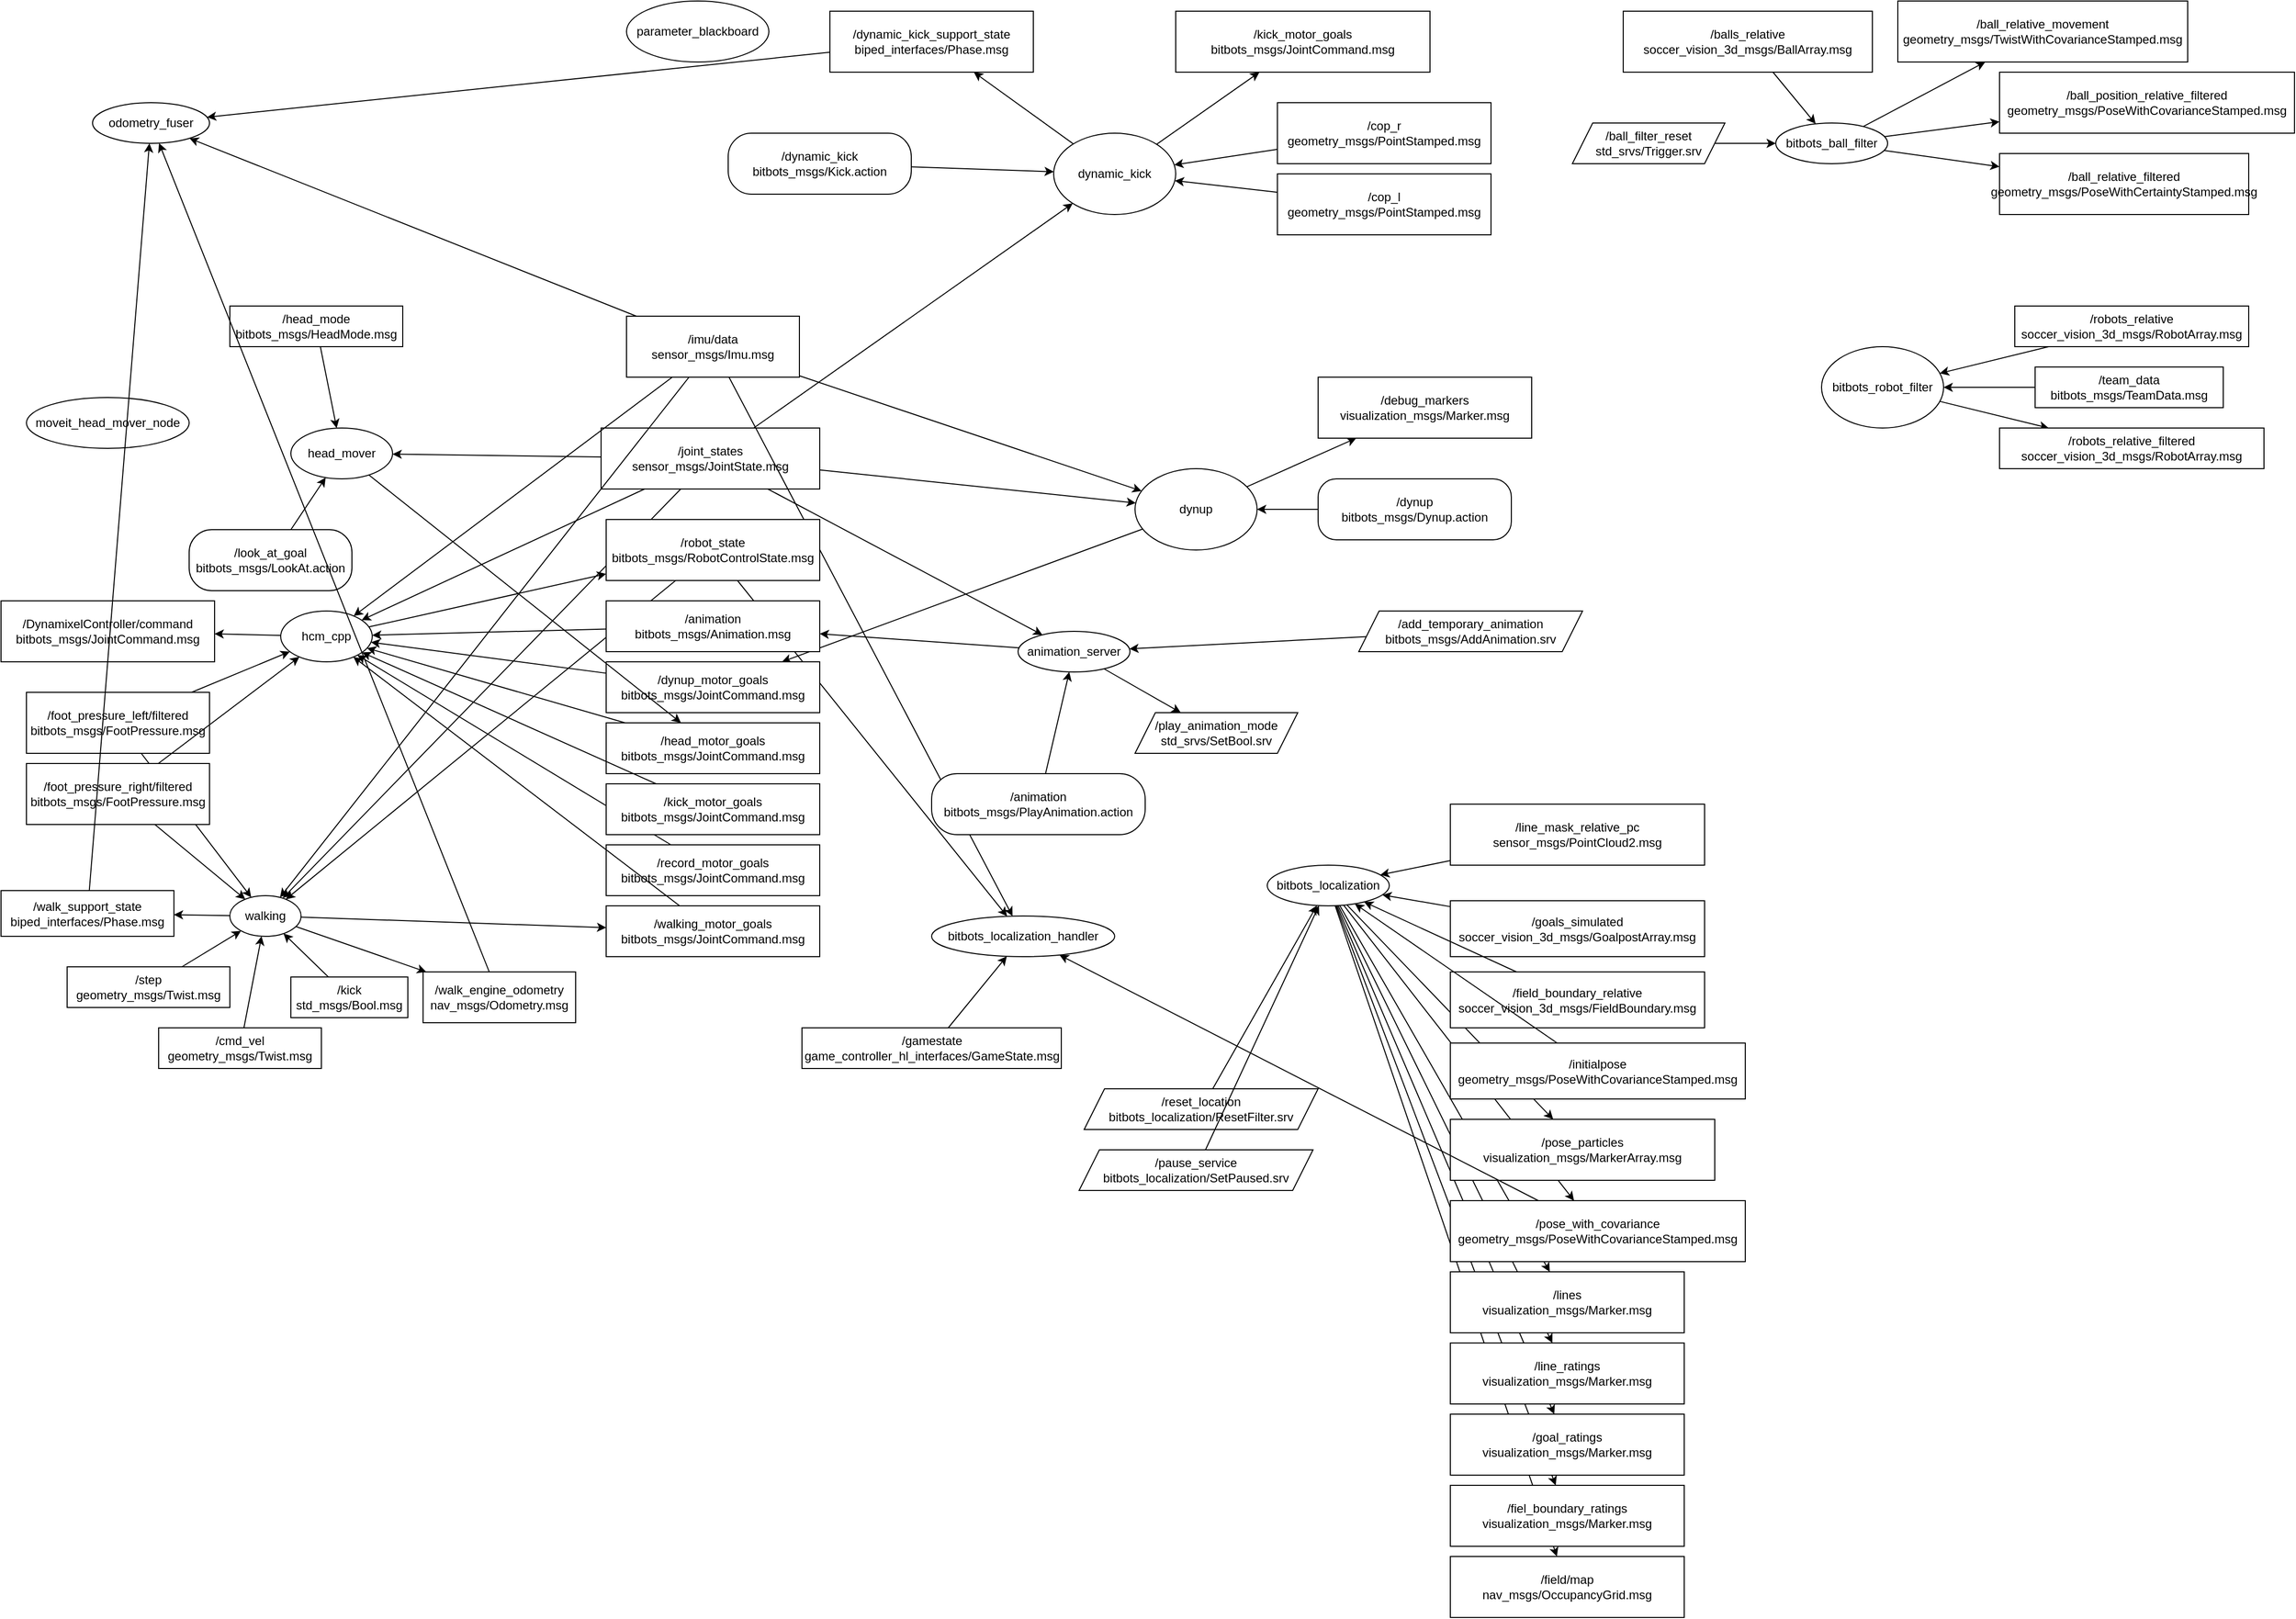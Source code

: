 <mxfile version="23.1.2" type="device">
  <diagram name="Page-1" id="sIIO31eCORJTnp77wzJZ">
    <mxGraphModel dx="2924" dy="1123" grid="1" gridSize="10" guides="1" tooltips="1" connect="1" arrows="1" fold="1" page="1" pageScale="1" pageWidth="850" pageHeight="1100" math="0" shadow="0">
      <root>
        <mxCell id="0" />
        <mxCell id="1" parent="0" />
        <mxCell id="JhC2SQrKufpiLV-4lxgd-1" value="parameter_blackboard" style="ellipse;whiteSpace=wrap;html=1;" vertex="1" parent="1">
          <mxGeometry x="40" y="20" width="140" height="60" as="geometry" />
        </mxCell>
        <mxCell id="JhC2SQrKufpiLV-4lxgd-5" style="rounded=0;orthogonalLoop=1;jettySize=auto;html=1;" edge="1" parent="1" source="JhC2SQrKufpiLV-4lxgd-3" target="JhC2SQrKufpiLV-4lxgd-4">
          <mxGeometry relative="1" as="geometry" />
        </mxCell>
        <mxCell id="JhC2SQrKufpiLV-4lxgd-10" style="edgeStyle=none;rounded=0;orthogonalLoop=1;jettySize=auto;html=1;" edge="1" parent="1" source="JhC2SQrKufpiLV-4lxgd-3" target="JhC2SQrKufpiLV-4lxgd-6">
          <mxGeometry relative="1" as="geometry" />
        </mxCell>
        <mxCell id="JhC2SQrKufpiLV-4lxgd-3" value="dynamic_kick" style="ellipse;whiteSpace=wrap;html=1;" vertex="1" parent="1">
          <mxGeometry x="460" y="150" width="120" height="80" as="geometry" />
        </mxCell>
        <mxCell id="JhC2SQrKufpiLV-4lxgd-4" value="/kick_motor_goals&lt;br&gt;bitbots_msgs/JointCommand.msg" style="rounded=0;whiteSpace=wrap;html=1;" vertex="1" parent="1">
          <mxGeometry x="580" y="30" width="250" height="60" as="geometry" />
        </mxCell>
        <mxCell id="JhC2SQrKufpiLV-4lxgd-150" style="edgeStyle=none;rounded=0;orthogonalLoop=1;jettySize=auto;html=1;" edge="1" parent="1" source="JhC2SQrKufpiLV-4lxgd-6" target="JhC2SQrKufpiLV-4lxgd-149">
          <mxGeometry relative="1" as="geometry" />
        </mxCell>
        <mxCell id="JhC2SQrKufpiLV-4lxgd-6" value="/dynamic_kick_support_state&lt;br&gt;biped_interfaces/Phase.msg" style="rounded=0;whiteSpace=wrap;html=1;" vertex="1" parent="1">
          <mxGeometry x="240" y="30" width="200" height="60" as="geometry" />
        </mxCell>
        <mxCell id="JhC2SQrKufpiLV-4lxgd-12" style="edgeStyle=none;rounded=0;orthogonalLoop=1;jettySize=auto;html=1;" edge="1" parent="1" source="JhC2SQrKufpiLV-4lxgd-11" target="JhC2SQrKufpiLV-4lxgd-3">
          <mxGeometry relative="1" as="geometry" />
        </mxCell>
        <mxCell id="JhC2SQrKufpiLV-4lxgd-11" value="/cop_l&lt;br&gt;geometry_msgs/PointStamped.msg" style="rounded=0;whiteSpace=wrap;html=1;" vertex="1" parent="1">
          <mxGeometry x="680" y="190" width="210" height="60" as="geometry" />
        </mxCell>
        <mxCell id="JhC2SQrKufpiLV-4lxgd-14" style="edgeStyle=none;rounded=0;orthogonalLoop=1;jettySize=auto;html=1;" edge="1" parent="1" source="JhC2SQrKufpiLV-4lxgd-13" target="JhC2SQrKufpiLV-4lxgd-3">
          <mxGeometry relative="1" as="geometry" />
        </mxCell>
        <mxCell id="JhC2SQrKufpiLV-4lxgd-13" value="/cop_r&lt;br&gt;geometry_msgs/PointStamped.msg" style="rounded=0;whiteSpace=wrap;html=1;" vertex="1" parent="1">
          <mxGeometry x="680" y="120" width="210" height="60" as="geometry" />
        </mxCell>
        <mxCell id="JhC2SQrKufpiLV-4lxgd-16" style="edgeStyle=none;rounded=0;orthogonalLoop=1;jettySize=auto;html=1;" edge="1" parent="1" source="JhC2SQrKufpiLV-4lxgd-15" target="JhC2SQrKufpiLV-4lxgd-3">
          <mxGeometry relative="1" as="geometry" />
        </mxCell>
        <mxCell id="JhC2SQrKufpiLV-4lxgd-29" style="edgeStyle=none;rounded=0;orthogonalLoop=1;jettySize=auto;html=1;" edge="1" parent="1" source="JhC2SQrKufpiLV-4lxgd-15" target="JhC2SQrKufpiLV-4lxgd-21">
          <mxGeometry relative="1" as="geometry" />
        </mxCell>
        <mxCell id="JhC2SQrKufpiLV-4lxgd-50" style="edgeStyle=none;rounded=0;orthogonalLoop=1;jettySize=auto;html=1;" edge="1" parent="1" source="JhC2SQrKufpiLV-4lxgd-15" target="JhC2SQrKufpiLV-4lxgd-33">
          <mxGeometry relative="1" as="geometry" />
        </mxCell>
        <mxCell id="JhC2SQrKufpiLV-4lxgd-60" style="edgeStyle=none;rounded=0;orthogonalLoop=1;jettySize=auto;html=1;" edge="1" parent="1" source="JhC2SQrKufpiLV-4lxgd-15" target="JhC2SQrKufpiLV-4lxgd-56">
          <mxGeometry relative="1" as="geometry" />
        </mxCell>
        <mxCell id="JhC2SQrKufpiLV-4lxgd-78" style="edgeStyle=none;rounded=0;orthogonalLoop=1;jettySize=auto;html=1;" edge="1" parent="1" source="JhC2SQrKufpiLV-4lxgd-15" target="JhC2SQrKufpiLV-4lxgd-64">
          <mxGeometry relative="1" as="geometry" />
        </mxCell>
        <mxCell id="JhC2SQrKufpiLV-4lxgd-85" style="edgeStyle=none;rounded=0;orthogonalLoop=1;jettySize=auto;html=1;" edge="1" parent="1" source="JhC2SQrKufpiLV-4lxgd-15" target="JhC2SQrKufpiLV-4lxgd-84">
          <mxGeometry relative="1" as="geometry" />
        </mxCell>
        <mxCell id="JhC2SQrKufpiLV-4lxgd-15" value="/joint_states&lt;br&gt;sensor_msgs/JointState.msg" style="rounded=0;whiteSpace=wrap;html=1;" vertex="1" parent="1">
          <mxGeometry x="15" y="440" width="215" height="60" as="geometry" />
        </mxCell>
        <mxCell id="JhC2SQrKufpiLV-4lxgd-20" style="edgeStyle=none;rounded=0;orthogonalLoop=1;jettySize=auto;html=1;" edge="1" parent="1" source="JhC2SQrKufpiLV-4lxgd-18" target="JhC2SQrKufpiLV-4lxgd-3">
          <mxGeometry relative="1" as="geometry" />
        </mxCell>
        <mxCell id="JhC2SQrKufpiLV-4lxgd-18" value="/dynamic_kick&lt;br&gt;bitbots_msgs/Kick.action" style="rounded=1;whiteSpace=wrap;html=1;arcSize=38;" vertex="1" parent="1">
          <mxGeometry x="140" y="150" width="180" height="60" as="geometry" />
        </mxCell>
        <mxCell id="JhC2SQrKufpiLV-4lxgd-23" style="edgeStyle=none;rounded=0;orthogonalLoop=1;jettySize=auto;html=1;" edge="1" parent="1" source="JhC2SQrKufpiLV-4lxgd-21" target="JhC2SQrKufpiLV-4lxgd-39">
          <mxGeometry relative="1" as="geometry">
            <mxPoint x="280" y="553.214" as="targetPoint" />
          </mxGeometry>
        </mxCell>
        <mxCell id="JhC2SQrKufpiLV-4lxgd-25" style="edgeStyle=none;rounded=0;orthogonalLoop=1;jettySize=auto;html=1;" edge="1" parent="1" source="JhC2SQrKufpiLV-4lxgd-21" target="JhC2SQrKufpiLV-4lxgd-24">
          <mxGeometry relative="1" as="geometry" />
        </mxCell>
        <mxCell id="JhC2SQrKufpiLV-4lxgd-21" value="dynup" style="ellipse;whiteSpace=wrap;html=1;" vertex="1" parent="1">
          <mxGeometry x="540" y="480" width="120" height="80" as="geometry" />
        </mxCell>
        <mxCell id="JhC2SQrKufpiLV-4lxgd-24" value="/debug_markers&lt;br&gt;visualization_msgs/Marker.msg" style="rounded=0;whiteSpace=wrap;html=1;" vertex="1" parent="1">
          <mxGeometry x="720" y="390" width="210" height="60" as="geometry" />
        </mxCell>
        <mxCell id="JhC2SQrKufpiLV-4lxgd-28" style="edgeStyle=none;rounded=0;orthogonalLoop=1;jettySize=auto;html=1;" edge="1" parent="1" source="JhC2SQrKufpiLV-4lxgd-26" target="JhC2SQrKufpiLV-4lxgd-21">
          <mxGeometry relative="1" as="geometry" />
        </mxCell>
        <mxCell id="JhC2SQrKufpiLV-4lxgd-55" style="edgeStyle=none;rounded=0;orthogonalLoop=1;jettySize=auto;html=1;" edge="1" parent="1" source="JhC2SQrKufpiLV-4lxgd-26" target="JhC2SQrKufpiLV-4lxgd-33">
          <mxGeometry relative="1" as="geometry" />
        </mxCell>
        <mxCell id="JhC2SQrKufpiLV-4lxgd-81" style="edgeStyle=none;rounded=0;orthogonalLoop=1;jettySize=auto;html=1;" edge="1" parent="1" source="JhC2SQrKufpiLV-4lxgd-26" target="JhC2SQrKufpiLV-4lxgd-64">
          <mxGeometry relative="1" as="geometry" />
        </mxCell>
        <mxCell id="JhC2SQrKufpiLV-4lxgd-127" style="edgeStyle=none;rounded=0;orthogonalLoop=1;jettySize=auto;html=1;" edge="1" parent="1" source="JhC2SQrKufpiLV-4lxgd-26" target="JhC2SQrKufpiLV-4lxgd-122">
          <mxGeometry relative="1" as="geometry" />
        </mxCell>
        <mxCell id="JhC2SQrKufpiLV-4lxgd-153" style="edgeStyle=none;rounded=0;orthogonalLoop=1;jettySize=auto;html=1;" edge="1" parent="1" source="JhC2SQrKufpiLV-4lxgd-26" target="JhC2SQrKufpiLV-4lxgd-149">
          <mxGeometry relative="1" as="geometry" />
        </mxCell>
        <mxCell id="JhC2SQrKufpiLV-4lxgd-26" value="/imu/data&lt;br&gt;sensor_msgs/Imu.msg" style="rounded=0;whiteSpace=wrap;html=1;" vertex="1" parent="1">
          <mxGeometry x="40" y="330" width="170" height="60" as="geometry" />
        </mxCell>
        <mxCell id="JhC2SQrKufpiLV-4lxgd-32" style="edgeStyle=none;rounded=0;orthogonalLoop=1;jettySize=auto;html=1;" edge="1" parent="1" source="JhC2SQrKufpiLV-4lxgd-31" target="JhC2SQrKufpiLV-4lxgd-21">
          <mxGeometry relative="1" as="geometry" />
        </mxCell>
        <mxCell id="JhC2SQrKufpiLV-4lxgd-31" value="/dynup&lt;br&gt;bitbots_msgs/Dynup.action" style="rounded=1;whiteSpace=wrap;html=1;arcSize=30;" vertex="1" parent="1">
          <mxGeometry x="720" y="490" width="190" height="60" as="geometry" />
        </mxCell>
        <mxCell id="JhC2SQrKufpiLV-4lxgd-35" style="edgeStyle=none;rounded=0;orthogonalLoop=1;jettySize=auto;html=1;" edge="1" parent="1" source="JhC2SQrKufpiLV-4lxgd-33" target="JhC2SQrKufpiLV-4lxgd-34">
          <mxGeometry relative="1" as="geometry" />
        </mxCell>
        <mxCell id="JhC2SQrKufpiLV-4lxgd-37" style="edgeStyle=none;rounded=0;orthogonalLoop=1;jettySize=auto;html=1;" edge="1" parent="1" source="JhC2SQrKufpiLV-4lxgd-33" target="JhC2SQrKufpiLV-4lxgd-36">
          <mxGeometry relative="1" as="geometry" />
        </mxCell>
        <mxCell id="JhC2SQrKufpiLV-4lxgd-33" value="hcm_cpp" style="ellipse;whiteSpace=wrap;html=1;" vertex="1" parent="1">
          <mxGeometry x="-300" y="620" width="90" height="50" as="geometry" />
        </mxCell>
        <mxCell id="JhC2SQrKufpiLV-4lxgd-34" value="/DynamixelController/command&lt;br&gt;bitbots_msgs/JointCommand.msg" style="rounded=0;whiteSpace=wrap;html=1;" vertex="1" parent="1">
          <mxGeometry x="-575" y="610" width="210" height="60" as="geometry" />
        </mxCell>
        <mxCell id="JhC2SQrKufpiLV-4lxgd-77" style="edgeStyle=none;rounded=0;orthogonalLoop=1;jettySize=auto;html=1;" edge="1" parent="1" source="JhC2SQrKufpiLV-4lxgd-36" target="JhC2SQrKufpiLV-4lxgd-64">
          <mxGeometry relative="1" as="geometry" />
        </mxCell>
        <mxCell id="JhC2SQrKufpiLV-4lxgd-126" style="edgeStyle=none;rounded=0;orthogonalLoop=1;jettySize=auto;html=1;" edge="1" parent="1" source="JhC2SQrKufpiLV-4lxgd-36" target="JhC2SQrKufpiLV-4lxgd-122">
          <mxGeometry relative="1" as="geometry" />
        </mxCell>
        <mxCell id="JhC2SQrKufpiLV-4lxgd-36" value="/robot_state&lt;br&gt;bitbots_msgs/RobotControlState.msg" style="rounded=0;whiteSpace=wrap;html=1;" vertex="1" parent="1">
          <mxGeometry x="20" y="530" width="210" height="60" as="geometry" />
        </mxCell>
        <mxCell id="JhC2SQrKufpiLV-4lxgd-44" style="edgeStyle=none;rounded=0;orthogonalLoop=1;jettySize=auto;html=1;" edge="1" parent="1" source="JhC2SQrKufpiLV-4lxgd-38" target="JhC2SQrKufpiLV-4lxgd-33">
          <mxGeometry relative="1" as="geometry" />
        </mxCell>
        <mxCell id="JhC2SQrKufpiLV-4lxgd-38" value="/animation&lt;br&gt;bitbots_msgs/Animation.msg" style="rounded=0;whiteSpace=wrap;html=1;" vertex="1" parent="1">
          <mxGeometry x="20" y="610" width="210" height="50" as="geometry" />
        </mxCell>
        <mxCell id="JhC2SQrKufpiLV-4lxgd-45" style="edgeStyle=none;rounded=0;orthogonalLoop=1;jettySize=auto;html=1;" edge="1" parent="1" source="JhC2SQrKufpiLV-4lxgd-39" target="JhC2SQrKufpiLV-4lxgd-33">
          <mxGeometry relative="1" as="geometry" />
        </mxCell>
        <mxCell id="JhC2SQrKufpiLV-4lxgd-39" value="/dynup_motor_goals&lt;br&gt;bitbots_msgs/JointCommand.msg" style="rounded=0;whiteSpace=wrap;html=1;" vertex="1" parent="1">
          <mxGeometry x="20" y="670" width="210" height="50" as="geometry" />
        </mxCell>
        <mxCell id="JhC2SQrKufpiLV-4lxgd-46" style="edgeStyle=none;rounded=0;orthogonalLoop=1;jettySize=auto;html=1;" edge="1" parent="1" source="JhC2SQrKufpiLV-4lxgd-40" target="JhC2SQrKufpiLV-4lxgd-33">
          <mxGeometry relative="1" as="geometry" />
        </mxCell>
        <mxCell id="JhC2SQrKufpiLV-4lxgd-40" value="/head_motor_goals&lt;br&gt;bitbots_msgs/JointCommand.msg" style="rounded=0;whiteSpace=wrap;html=1;" vertex="1" parent="1">
          <mxGeometry x="20" y="730" width="210" height="50" as="geometry" />
        </mxCell>
        <mxCell id="JhC2SQrKufpiLV-4lxgd-48" style="edgeStyle=none;rounded=0;orthogonalLoop=1;jettySize=auto;html=1;" edge="1" parent="1" source="JhC2SQrKufpiLV-4lxgd-41" target="JhC2SQrKufpiLV-4lxgd-33">
          <mxGeometry relative="1" as="geometry" />
        </mxCell>
        <mxCell id="JhC2SQrKufpiLV-4lxgd-41" value="/record_motor_goals&lt;br&gt;bitbots_msgs/JointCommand.msg" style="rounded=0;whiteSpace=wrap;html=1;" vertex="1" parent="1">
          <mxGeometry x="20" y="850" width="210" height="50" as="geometry" />
        </mxCell>
        <mxCell id="JhC2SQrKufpiLV-4lxgd-47" style="edgeStyle=none;rounded=0;orthogonalLoop=1;jettySize=auto;html=1;" edge="1" parent="1" source="JhC2SQrKufpiLV-4lxgd-42" target="JhC2SQrKufpiLV-4lxgd-33">
          <mxGeometry relative="1" as="geometry" />
        </mxCell>
        <mxCell id="JhC2SQrKufpiLV-4lxgd-42" value="/kick_motor_goals&lt;br&gt;bitbots_msgs/JointCommand.msg" style="rounded=0;whiteSpace=wrap;html=1;" vertex="1" parent="1">
          <mxGeometry x="20" y="790" width="210" height="50" as="geometry" />
        </mxCell>
        <mxCell id="JhC2SQrKufpiLV-4lxgd-49" style="edgeStyle=none;rounded=0;orthogonalLoop=1;jettySize=auto;html=1;" edge="1" parent="1" source="JhC2SQrKufpiLV-4lxgd-43" target="JhC2SQrKufpiLV-4lxgd-33">
          <mxGeometry relative="1" as="geometry" />
        </mxCell>
        <mxCell id="JhC2SQrKufpiLV-4lxgd-43" value="/walking_motor_goals&lt;br&gt;bitbots_msgs/JointCommand.msg" style="rounded=0;whiteSpace=wrap;html=1;" vertex="1" parent="1">
          <mxGeometry x="20" y="910" width="210" height="50" as="geometry" />
        </mxCell>
        <mxCell id="JhC2SQrKufpiLV-4lxgd-53" style="edgeStyle=none;rounded=0;orthogonalLoop=1;jettySize=auto;html=1;" edge="1" parent="1" source="JhC2SQrKufpiLV-4lxgd-51" target="JhC2SQrKufpiLV-4lxgd-33">
          <mxGeometry relative="1" as="geometry" />
        </mxCell>
        <mxCell id="JhC2SQrKufpiLV-4lxgd-82" style="edgeStyle=none;rounded=0;orthogonalLoop=1;jettySize=auto;html=1;" edge="1" parent="1" source="JhC2SQrKufpiLV-4lxgd-51" target="JhC2SQrKufpiLV-4lxgd-64">
          <mxGeometry relative="1" as="geometry" />
        </mxCell>
        <mxCell id="JhC2SQrKufpiLV-4lxgd-51" value="/foot_pressure_left/filtered&lt;br&gt;bitbots_msgs/FootPressure.msg" style="rounded=0;whiteSpace=wrap;html=1;" vertex="1" parent="1">
          <mxGeometry x="-550" y="700" width="180" height="60" as="geometry" />
        </mxCell>
        <mxCell id="JhC2SQrKufpiLV-4lxgd-54" style="edgeStyle=none;rounded=0;orthogonalLoop=1;jettySize=auto;html=1;" edge="1" parent="1" source="JhC2SQrKufpiLV-4lxgd-52" target="JhC2SQrKufpiLV-4lxgd-33">
          <mxGeometry relative="1" as="geometry" />
        </mxCell>
        <mxCell id="JhC2SQrKufpiLV-4lxgd-83" style="edgeStyle=none;rounded=0;orthogonalLoop=1;jettySize=auto;html=1;" edge="1" parent="1" source="JhC2SQrKufpiLV-4lxgd-52" target="JhC2SQrKufpiLV-4lxgd-64">
          <mxGeometry relative="1" as="geometry" />
        </mxCell>
        <mxCell id="JhC2SQrKufpiLV-4lxgd-52" value="/foot_pressure_right/filtered&lt;br&gt;bitbots_msgs/FootPressure.msg" style="rounded=0;whiteSpace=wrap;html=1;" vertex="1" parent="1">
          <mxGeometry x="-550" y="770" width="180" height="60" as="geometry" />
        </mxCell>
        <mxCell id="JhC2SQrKufpiLV-4lxgd-57" style="edgeStyle=none;rounded=0;orthogonalLoop=1;jettySize=auto;html=1;" edge="1" parent="1" source="JhC2SQrKufpiLV-4lxgd-56" target="JhC2SQrKufpiLV-4lxgd-40">
          <mxGeometry relative="1" as="geometry" />
        </mxCell>
        <mxCell id="JhC2SQrKufpiLV-4lxgd-56" value="head_mover" style="ellipse;whiteSpace=wrap;html=1;" vertex="1" parent="1">
          <mxGeometry x="-290" y="440" width="100" height="50" as="geometry" />
        </mxCell>
        <mxCell id="JhC2SQrKufpiLV-4lxgd-59" style="edgeStyle=none;rounded=0;orthogonalLoop=1;jettySize=auto;html=1;" edge="1" parent="1" source="JhC2SQrKufpiLV-4lxgd-58" target="JhC2SQrKufpiLV-4lxgd-56">
          <mxGeometry relative="1" as="geometry" />
        </mxCell>
        <mxCell id="JhC2SQrKufpiLV-4lxgd-58" value="/head_mode&lt;br&gt;bitbots_msgs/HeadMode.msg" style="rounded=0;whiteSpace=wrap;html=1;" vertex="1" parent="1">
          <mxGeometry x="-350" y="320" width="170" height="40" as="geometry" />
        </mxCell>
        <mxCell id="JhC2SQrKufpiLV-4lxgd-61" value="moveit_head_mover_node" style="ellipse;whiteSpace=wrap;html=1;" vertex="1" parent="1">
          <mxGeometry x="-550" y="410" width="160" height="50" as="geometry" />
        </mxCell>
        <mxCell id="JhC2SQrKufpiLV-4lxgd-63" style="edgeStyle=none;rounded=0;orthogonalLoop=1;jettySize=auto;html=1;" edge="1" parent="1" source="JhC2SQrKufpiLV-4lxgd-62" target="JhC2SQrKufpiLV-4lxgd-56">
          <mxGeometry relative="1" as="geometry" />
        </mxCell>
        <mxCell id="JhC2SQrKufpiLV-4lxgd-62" value="/look_at_goal&lt;br&gt;bitbots_msgs/LookAt.action" style="rounded=1;whiteSpace=wrap;html=1;arcSize=37;" vertex="1" parent="1">
          <mxGeometry x="-390" y="540" width="160" height="60" as="geometry" />
        </mxCell>
        <mxCell id="JhC2SQrKufpiLV-4lxgd-66" style="edgeStyle=none;rounded=0;orthogonalLoop=1;jettySize=auto;html=1;" edge="1" parent="1" source="JhC2SQrKufpiLV-4lxgd-64" target="JhC2SQrKufpiLV-4lxgd-43">
          <mxGeometry relative="1" as="geometry" />
        </mxCell>
        <mxCell id="JhC2SQrKufpiLV-4lxgd-68" style="edgeStyle=none;rounded=0;orthogonalLoop=1;jettySize=auto;html=1;" edge="1" parent="1" source="JhC2SQrKufpiLV-4lxgd-64" target="JhC2SQrKufpiLV-4lxgd-67">
          <mxGeometry relative="1" as="geometry" />
        </mxCell>
        <mxCell id="JhC2SQrKufpiLV-4lxgd-70" style="edgeStyle=none;rounded=0;orthogonalLoop=1;jettySize=auto;html=1;" edge="1" parent="1" source="JhC2SQrKufpiLV-4lxgd-64" target="JhC2SQrKufpiLV-4lxgd-69">
          <mxGeometry relative="1" as="geometry" />
        </mxCell>
        <mxCell id="JhC2SQrKufpiLV-4lxgd-64" value="walking" style="ellipse;whiteSpace=wrap;html=1;" vertex="1" parent="1">
          <mxGeometry x="-350" y="900" width="70" height="40" as="geometry" />
        </mxCell>
        <mxCell id="JhC2SQrKufpiLV-4lxgd-152" style="edgeStyle=none;rounded=0;orthogonalLoop=1;jettySize=auto;html=1;" edge="1" parent="1" source="JhC2SQrKufpiLV-4lxgd-67" target="JhC2SQrKufpiLV-4lxgd-149">
          <mxGeometry relative="1" as="geometry" />
        </mxCell>
        <mxCell id="JhC2SQrKufpiLV-4lxgd-67" value="/walk_engine_odometry&lt;br&gt;nav_msgs/Odometry.msg" style="rounded=0;whiteSpace=wrap;html=1;" vertex="1" parent="1">
          <mxGeometry x="-160" y="975" width="150" height="50" as="geometry" />
        </mxCell>
        <mxCell id="JhC2SQrKufpiLV-4lxgd-151" style="edgeStyle=none;rounded=0;orthogonalLoop=1;jettySize=auto;html=1;" edge="1" parent="1" source="JhC2SQrKufpiLV-4lxgd-69" target="JhC2SQrKufpiLV-4lxgd-149">
          <mxGeometry relative="1" as="geometry" />
        </mxCell>
        <mxCell id="JhC2SQrKufpiLV-4lxgd-69" value="/walk_support_state&lt;br&gt;biped_interfaces/Phase.msg" style="rounded=0;whiteSpace=wrap;html=1;" vertex="1" parent="1">
          <mxGeometry x="-575" y="895" width="170" height="45" as="geometry" />
        </mxCell>
        <mxCell id="JhC2SQrKufpiLV-4lxgd-72" style="edgeStyle=none;rounded=0;orthogonalLoop=1;jettySize=auto;html=1;" edge="1" parent="1" source="JhC2SQrKufpiLV-4lxgd-71" target="JhC2SQrKufpiLV-4lxgd-64">
          <mxGeometry relative="1" as="geometry" />
        </mxCell>
        <mxCell id="JhC2SQrKufpiLV-4lxgd-71" value="/step&lt;br&gt;geometry_msgs/Twist.msg" style="rounded=0;whiteSpace=wrap;html=1;" vertex="1" parent="1">
          <mxGeometry x="-510" y="970" width="160" height="40" as="geometry" />
        </mxCell>
        <mxCell id="JhC2SQrKufpiLV-4lxgd-74" style="edgeStyle=none;rounded=0;orthogonalLoop=1;jettySize=auto;html=1;" edge="1" parent="1" source="JhC2SQrKufpiLV-4lxgd-73" target="JhC2SQrKufpiLV-4lxgd-64">
          <mxGeometry relative="1" as="geometry" />
        </mxCell>
        <mxCell id="JhC2SQrKufpiLV-4lxgd-73" value="/cmd_vel&lt;br&gt;geometry_msgs/Twist.msg" style="rounded=0;whiteSpace=wrap;html=1;" vertex="1" parent="1">
          <mxGeometry x="-420" y="1030" width="160" height="40" as="geometry" />
        </mxCell>
        <mxCell id="JhC2SQrKufpiLV-4lxgd-80" style="edgeStyle=none;rounded=0;orthogonalLoop=1;jettySize=auto;html=1;" edge="1" parent="1" source="JhC2SQrKufpiLV-4lxgd-79" target="JhC2SQrKufpiLV-4lxgd-64">
          <mxGeometry relative="1" as="geometry" />
        </mxCell>
        <mxCell id="JhC2SQrKufpiLV-4lxgd-79" value="/kick&lt;br&gt;std_msgs/Bool.msg" style="rounded=0;whiteSpace=wrap;html=1;" vertex="1" parent="1">
          <mxGeometry x="-290" y="980" width="115" height="40" as="geometry" />
        </mxCell>
        <mxCell id="JhC2SQrKufpiLV-4lxgd-87" style="edgeStyle=none;rounded=0;orthogonalLoop=1;jettySize=auto;html=1;" edge="1" parent="1" source="JhC2SQrKufpiLV-4lxgd-84" target="JhC2SQrKufpiLV-4lxgd-86">
          <mxGeometry relative="1" as="geometry" />
        </mxCell>
        <mxCell id="JhC2SQrKufpiLV-4lxgd-88" style="edgeStyle=none;rounded=0;orthogonalLoop=1;jettySize=auto;html=1;" edge="1" parent="1" source="JhC2SQrKufpiLV-4lxgd-84" target="JhC2SQrKufpiLV-4lxgd-38">
          <mxGeometry relative="1" as="geometry" />
        </mxCell>
        <mxCell id="JhC2SQrKufpiLV-4lxgd-84" value="animation_server" style="ellipse;whiteSpace=wrap;html=1;" vertex="1" parent="1">
          <mxGeometry x="425" y="640" width="110" height="40" as="geometry" />
        </mxCell>
        <mxCell id="JhC2SQrKufpiLV-4lxgd-86" value="/play_animation_mode&lt;br&gt;std_srvs/SetBool.srv" style="shape=parallelogram;perimeter=parallelogramPerimeter;whiteSpace=wrap;html=1;fixedSize=1;" vertex="1" parent="1">
          <mxGeometry x="540" y="720" width="160" height="40" as="geometry" />
        </mxCell>
        <mxCell id="JhC2SQrKufpiLV-4lxgd-90" style="edgeStyle=none;rounded=0;orthogonalLoop=1;jettySize=auto;html=1;" edge="1" parent="1" source="JhC2SQrKufpiLV-4lxgd-89" target="JhC2SQrKufpiLV-4lxgd-84">
          <mxGeometry relative="1" as="geometry" />
        </mxCell>
        <mxCell id="JhC2SQrKufpiLV-4lxgd-89" value="/add_temporary_animation&lt;br&gt;bitbots_msgs/AddAnimation.srv" style="shape=parallelogram;perimeter=parallelogramPerimeter;whiteSpace=wrap;html=1;fixedSize=1;" vertex="1" parent="1">
          <mxGeometry x="760" y="620" width="220" height="40" as="geometry" />
        </mxCell>
        <mxCell id="JhC2SQrKufpiLV-4lxgd-92" style="edgeStyle=none;rounded=0;orthogonalLoop=1;jettySize=auto;html=1;" edge="1" parent="1" source="JhC2SQrKufpiLV-4lxgd-91" target="JhC2SQrKufpiLV-4lxgd-84">
          <mxGeometry relative="1" as="geometry" />
        </mxCell>
        <mxCell id="JhC2SQrKufpiLV-4lxgd-91" value="/animation&lt;br&gt;bitbots_msgs/PlayAnimation.action" style="rounded=1;whiteSpace=wrap;html=1;arcSize=42;" vertex="1" parent="1">
          <mxGeometry x="340" y="780" width="210" height="60" as="geometry" />
        </mxCell>
        <mxCell id="JhC2SQrKufpiLV-4lxgd-103" style="edgeStyle=none;rounded=0;orthogonalLoop=1;jettySize=auto;html=1;" edge="1" parent="1" source="JhC2SQrKufpiLV-4lxgd-93" target="JhC2SQrKufpiLV-4lxgd-102">
          <mxGeometry relative="1" as="geometry" />
        </mxCell>
        <mxCell id="JhC2SQrKufpiLV-4lxgd-105" style="edgeStyle=none;rounded=0;orthogonalLoop=1;jettySize=auto;html=1;" edge="1" parent="1" source="JhC2SQrKufpiLV-4lxgd-93" target="JhC2SQrKufpiLV-4lxgd-104">
          <mxGeometry relative="1" as="geometry" />
        </mxCell>
        <mxCell id="JhC2SQrKufpiLV-4lxgd-108" style="edgeStyle=none;rounded=0;orthogonalLoop=1;jettySize=auto;html=1;" edge="1" parent="1" source="JhC2SQrKufpiLV-4lxgd-93" target="JhC2SQrKufpiLV-4lxgd-106">
          <mxGeometry relative="1" as="geometry" />
        </mxCell>
        <mxCell id="JhC2SQrKufpiLV-4lxgd-111" style="edgeStyle=none;rounded=0;orthogonalLoop=1;jettySize=auto;html=1;" edge="1" parent="1" source="JhC2SQrKufpiLV-4lxgd-93" target="JhC2SQrKufpiLV-4lxgd-109">
          <mxGeometry relative="1" as="geometry" />
        </mxCell>
        <mxCell id="JhC2SQrKufpiLV-4lxgd-112" style="edgeStyle=none;rounded=0;orthogonalLoop=1;jettySize=auto;html=1;" edge="1" parent="1" source="JhC2SQrKufpiLV-4lxgd-93" target="JhC2SQrKufpiLV-4lxgd-110">
          <mxGeometry relative="1" as="geometry" />
        </mxCell>
        <mxCell id="JhC2SQrKufpiLV-4lxgd-115" style="edgeStyle=none;rounded=0;orthogonalLoop=1;jettySize=auto;html=1;" edge="1" parent="1" source="JhC2SQrKufpiLV-4lxgd-93" target="JhC2SQrKufpiLV-4lxgd-113">
          <mxGeometry relative="1" as="geometry" />
        </mxCell>
        <mxCell id="JhC2SQrKufpiLV-4lxgd-116" style="edgeStyle=none;rounded=0;orthogonalLoop=1;jettySize=auto;html=1;" edge="1" parent="1" source="JhC2SQrKufpiLV-4lxgd-93" target="JhC2SQrKufpiLV-4lxgd-114">
          <mxGeometry relative="1" as="geometry" />
        </mxCell>
        <mxCell id="JhC2SQrKufpiLV-4lxgd-93" value="bitbots_localization" style="ellipse;whiteSpace=wrap;html=1;" vertex="1" parent="1">
          <mxGeometry x="670" y="870" width="120" height="40" as="geometry" />
        </mxCell>
        <mxCell id="JhC2SQrKufpiLV-4lxgd-95" style="edgeStyle=none;rounded=0;orthogonalLoop=1;jettySize=auto;html=1;" edge="1" parent="1" source="JhC2SQrKufpiLV-4lxgd-94" target="JhC2SQrKufpiLV-4lxgd-93">
          <mxGeometry relative="1" as="geometry" />
        </mxCell>
        <mxCell id="JhC2SQrKufpiLV-4lxgd-94" value="/line_mask_relative_pc&lt;br&gt;sensor_msgs/PointCloud2.msg" style="rounded=0;whiteSpace=wrap;html=1;" vertex="1" parent="1">
          <mxGeometry x="850" y="810" width="250" height="60" as="geometry" />
        </mxCell>
        <mxCell id="JhC2SQrKufpiLV-4lxgd-97" style="edgeStyle=none;rounded=0;orthogonalLoop=1;jettySize=auto;html=1;" edge="1" parent="1" source="JhC2SQrKufpiLV-4lxgd-96" target="JhC2SQrKufpiLV-4lxgd-93">
          <mxGeometry relative="1" as="geometry" />
        </mxCell>
        <mxCell id="JhC2SQrKufpiLV-4lxgd-96" value="/goals_simulated&lt;br&gt;soccer_vision_3d_msgs/GoalpostArray.msg" style="rounded=0;whiteSpace=wrap;html=1;" vertex="1" parent="1">
          <mxGeometry x="850" y="905" width="250" height="55" as="geometry" />
        </mxCell>
        <mxCell id="JhC2SQrKufpiLV-4lxgd-99" style="edgeStyle=none;rounded=0;orthogonalLoop=1;jettySize=auto;html=1;" edge="1" parent="1" source="JhC2SQrKufpiLV-4lxgd-98" target="JhC2SQrKufpiLV-4lxgd-93">
          <mxGeometry relative="1" as="geometry" />
        </mxCell>
        <mxCell id="JhC2SQrKufpiLV-4lxgd-98" value="/field_boundary_relative&lt;br&gt;soccer_vision_3d_msgs/FieldBoundary.msg" style="rounded=0;whiteSpace=wrap;html=1;" vertex="1" parent="1">
          <mxGeometry x="850" y="975" width="250" height="55" as="geometry" />
        </mxCell>
        <mxCell id="JhC2SQrKufpiLV-4lxgd-101" style="edgeStyle=none;rounded=0;orthogonalLoop=1;jettySize=auto;html=1;" edge="1" parent="1" source="JhC2SQrKufpiLV-4lxgd-100" target="JhC2SQrKufpiLV-4lxgd-93">
          <mxGeometry relative="1" as="geometry" />
        </mxCell>
        <mxCell id="JhC2SQrKufpiLV-4lxgd-100" value="/initialpose&lt;br&gt;geometry_msgs/PoseWithCovarianceStamped.msg" style="rounded=0;whiteSpace=wrap;html=1;" vertex="1" parent="1">
          <mxGeometry x="850" y="1045" width="290" height="55" as="geometry" />
        </mxCell>
        <mxCell id="JhC2SQrKufpiLV-4lxgd-102" value="/pose_particles&lt;br&gt;visualization_msgs/MarkerArray.msg" style="rounded=0;whiteSpace=wrap;html=1;" vertex="1" parent="1">
          <mxGeometry x="850" y="1120" width="260" height="60" as="geometry" />
        </mxCell>
        <mxCell id="JhC2SQrKufpiLV-4lxgd-123" style="edgeStyle=none;rounded=0;orthogonalLoop=1;jettySize=auto;html=1;" edge="1" parent="1" source="JhC2SQrKufpiLV-4lxgd-104" target="JhC2SQrKufpiLV-4lxgd-122">
          <mxGeometry relative="1" as="geometry" />
        </mxCell>
        <mxCell id="JhC2SQrKufpiLV-4lxgd-104" value="/pose_with_covariance&lt;br&gt;geometry_msgs/PoseWithCovarianceStamped.msg" style="rounded=0;whiteSpace=wrap;html=1;" vertex="1" parent="1">
          <mxGeometry x="850" y="1200" width="290" height="60" as="geometry" />
        </mxCell>
        <mxCell id="JhC2SQrKufpiLV-4lxgd-106" value="/lines&lt;br&gt;visualization_msgs/Marker.msg" style="rounded=0;whiteSpace=wrap;html=1;" vertex="1" parent="1">
          <mxGeometry x="850" y="1270" width="230" height="60" as="geometry" />
        </mxCell>
        <mxCell id="JhC2SQrKufpiLV-4lxgd-109" value="/line_ratings&lt;br&gt;visualization_msgs/Marker.msg" style="rounded=0;whiteSpace=wrap;html=1;" vertex="1" parent="1">
          <mxGeometry x="850" y="1340" width="230" height="60" as="geometry" />
        </mxCell>
        <mxCell id="JhC2SQrKufpiLV-4lxgd-110" value="/goal_ratings&lt;br&gt;visualization_msgs/Marker.msg" style="rounded=0;whiteSpace=wrap;html=1;" vertex="1" parent="1">
          <mxGeometry x="850" y="1410" width="230" height="60" as="geometry" />
        </mxCell>
        <mxCell id="JhC2SQrKufpiLV-4lxgd-113" value="/fiel_boundary_ratings&lt;br&gt;visualization_msgs/Marker.msg" style="rounded=0;whiteSpace=wrap;html=1;" vertex="1" parent="1">
          <mxGeometry x="850" y="1480" width="230" height="60" as="geometry" />
        </mxCell>
        <mxCell id="JhC2SQrKufpiLV-4lxgd-114" value="/field/map&lt;br&gt;nav_msgs/OccupancyGrid.msg" style="rounded=0;whiteSpace=wrap;html=1;" vertex="1" parent="1">
          <mxGeometry x="850" y="1550" width="230" height="60" as="geometry" />
        </mxCell>
        <mxCell id="JhC2SQrKufpiLV-4lxgd-120" style="edgeStyle=none;rounded=0;orthogonalLoop=1;jettySize=auto;html=1;" edge="1" parent="1" source="JhC2SQrKufpiLV-4lxgd-117" target="JhC2SQrKufpiLV-4lxgd-93">
          <mxGeometry relative="1" as="geometry" />
        </mxCell>
        <mxCell id="JhC2SQrKufpiLV-4lxgd-117" value="/reset_location&lt;br&gt;bitbots_localization/ResetFilter.srv" style="shape=parallelogram;perimeter=parallelogramPerimeter;whiteSpace=wrap;html=1;fixedSize=1;" vertex="1" parent="1">
          <mxGeometry x="490" y="1090" width="230" height="40" as="geometry" />
        </mxCell>
        <mxCell id="JhC2SQrKufpiLV-4lxgd-121" style="edgeStyle=none;rounded=0;orthogonalLoop=1;jettySize=auto;html=1;" edge="1" parent="1" source="JhC2SQrKufpiLV-4lxgd-118" target="JhC2SQrKufpiLV-4lxgd-93">
          <mxGeometry relative="1" as="geometry" />
        </mxCell>
        <mxCell id="JhC2SQrKufpiLV-4lxgd-118" value="/pause_service&lt;br&gt;bitbots_localization/SetPaused.srv" style="shape=parallelogram;perimeter=parallelogramPerimeter;whiteSpace=wrap;html=1;fixedSize=1;" vertex="1" parent="1">
          <mxGeometry x="485" y="1150" width="230" height="40" as="geometry" />
        </mxCell>
        <mxCell id="JhC2SQrKufpiLV-4lxgd-122" value="bitbots_localization_handler" style="ellipse;whiteSpace=wrap;html=1;" vertex="1" parent="1">
          <mxGeometry x="340" y="920" width="180" height="40" as="geometry" />
        </mxCell>
        <mxCell id="JhC2SQrKufpiLV-4lxgd-125" style="edgeStyle=none;rounded=0;orthogonalLoop=1;jettySize=auto;html=1;" edge="1" parent="1" source="JhC2SQrKufpiLV-4lxgd-124" target="JhC2SQrKufpiLV-4lxgd-122">
          <mxGeometry relative="1" as="geometry" />
        </mxCell>
        <mxCell id="JhC2SQrKufpiLV-4lxgd-124" value="/gamestate&lt;br&gt;game_controller_hl_interfaces/GameState.msg" style="rounded=0;whiteSpace=wrap;html=1;" vertex="1" parent="1">
          <mxGeometry x="212.5" y="1030" width="255" height="40" as="geometry" />
        </mxCell>
        <mxCell id="JhC2SQrKufpiLV-4lxgd-131" style="edgeStyle=none;rounded=0;orthogonalLoop=1;jettySize=auto;html=1;" edge="1" parent="1" source="JhC2SQrKufpiLV-4lxgd-129" target="JhC2SQrKufpiLV-4lxgd-130">
          <mxGeometry relative="1" as="geometry" />
        </mxCell>
        <mxCell id="JhC2SQrKufpiLV-4lxgd-134" style="edgeStyle=none;rounded=0;orthogonalLoop=1;jettySize=auto;html=1;" edge="1" parent="1" source="JhC2SQrKufpiLV-4lxgd-129" target="JhC2SQrKufpiLV-4lxgd-132">
          <mxGeometry relative="1" as="geometry" />
        </mxCell>
        <mxCell id="JhC2SQrKufpiLV-4lxgd-136" style="edgeStyle=none;rounded=0;orthogonalLoop=1;jettySize=auto;html=1;" edge="1" parent="1" source="JhC2SQrKufpiLV-4lxgd-129" target="JhC2SQrKufpiLV-4lxgd-135">
          <mxGeometry relative="1" as="geometry" />
        </mxCell>
        <mxCell id="JhC2SQrKufpiLV-4lxgd-129" value="bitbots_ball_filter" style="ellipse;whiteSpace=wrap;html=1;" vertex="1" parent="1">
          <mxGeometry x="1170" y="140" width="110" height="40" as="geometry" />
        </mxCell>
        <mxCell id="JhC2SQrKufpiLV-4lxgd-130" value="/ball_position_relative_filtered&lt;br&gt;geometry_msgs/PoseWithCovarianceStamped.msg" style="rounded=0;whiteSpace=wrap;html=1;" vertex="1" parent="1">
          <mxGeometry x="1390" y="90" width="290" height="60" as="geometry" />
        </mxCell>
        <mxCell id="JhC2SQrKufpiLV-4lxgd-132" value="/ball_relative_movement&lt;br&gt;geometry_msgs/TwistWithCovarianceStamped.msg" style="rounded=0;whiteSpace=wrap;html=1;" vertex="1" parent="1">
          <mxGeometry x="1290" y="20" width="285" height="60" as="geometry" />
        </mxCell>
        <mxCell id="JhC2SQrKufpiLV-4lxgd-135" value="/ball_relative_filtered&lt;br&gt;geometry_msgs/PoseWithCertaintyStamped.msg" style="rounded=0;whiteSpace=wrap;html=1;" vertex="1" parent="1">
          <mxGeometry x="1390" y="170" width="245" height="60" as="geometry" />
        </mxCell>
        <mxCell id="JhC2SQrKufpiLV-4lxgd-138" style="edgeStyle=none;rounded=0;orthogonalLoop=1;jettySize=auto;html=1;" edge="1" parent="1" source="JhC2SQrKufpiLV-4lxgd-137" target="JhC2SQrKufpiLV-4lxgd-129">
          <mxGeometry relative="1" as="geometry" />
        </mxCell>
        <mxCell id="JhC2SQrKufpiLV-4lxgd-137" value="/balls_relative&lt;br&gt;soccer_vision_3d_msgs/BallArray.msg" style="rounded=0;whiteSpace=wrap;html=1;" vertex="1" parent="1">
          <mxGeometry x="1020" y="30" width="245" height="60" as="geometry" />
        </mxCell>
        <mxCell id="JhC2SQrKufpiLV-4lxgd-141" style="edgeStyle=none;rounded=0;orthogonalLoop=1;jettySize=auto;html=1;" edge="1" parent="1" source="JhC2SQrKufpiLV-4lxgd-139" target="JhC2SQrKufpiLV-4lxgd-129">
          <mxGeometry relative="1" as="geometry" />
        </mxCell>
        <mxCell id="JhC2SQrKufpiLV-4lxgd-139" value="/ball_filter_reset&lt;br&gt;std_srvs/Trigger.srv" style="shape=parallelogram;perimeter=parallelogramPerimeter;whiteSpace=wrap;html=1;fixedSize=1;" vertex="1" parent="1">
          <mxGeometry x="970" y="140" width="150" height="40" as="geometry" />
        </mxCell>
        <mxCell id="JhC2SQrKufpiLV-4lxgd-148" style="edgeStyle=none;rounded=0;orthogonalLoop=1;jettySize=auto;html=1;" edge="1" parent="1" source="JhC2SQrKufpiLV-4lxgd-142" target="JhC2SQrKufpiLV-4lxgd-147">
          <mxGeometry relative="1" as="geometry" />
        </mxCell>
        <mxCell id="JhC2SQrKufpiLV-4lxgd-142" value="bitbots_robot_filter" style="ellipse;whiteSpace=wrap;html=1;" vertex="1" parent="1">
          <mxGeometry x="1215" y="360" width="120" height="80" as="geometry" />
        </mxCell>
        <mxCell id="JhC2SQrKufpiLV-4lxgd-144" style="edgeStyle=none;rounded=0;orthogonalLoop=1;jettySize=auto;html=1;" edge="1" parent="1" source="JhC2SQrKufpiLV-4lxgd-143" target="JhC2SQrKufpiLV-4lxgd-142">
          <mxGeometry relative="1" as="geometry" />
        </mxCell>
        <mxCell id="JhC2SQrKufpiLV-4lxgd-143" value="/robots_relative&lt;br&gt;soccer_vision_3d_msgs/RobotArray.msg" style="rounded=0;whiteSpace=wrap;html=1;" vertex="1" parent="1">
          <mxGeometry x="1405" y="320" width="230" height="40" as="geometry" />
        </mxCell>
        <mxCell id="JhC2SQrKufpiLV-4lxgd-146" style="edgeStyle=none;rounded=0;orthogonalLoop=1;jettySize=auto;html=1;" edge="1" parent="1" source="JhC2SQrKufpiLV-4lxgd-145" target="JhC2SQrKufpiLV-4lxgd-142">
          <mxGeometry relative="1" as="geometry" />
        </mxCell>
        <mxCell id="JhC2SQrKufpiLV-4lxgd-145" value="/team_data&lt;br&gt;bitbots_msgs/TeamData.msg" style="rounded=0;whiteSpace=wrap;html=1;" vertex="1" parent="1">
          <mxGeometry x="1425" y="380" width="185" height="40" as="geometry" />
        </mxCell>
        <mxCell id="JhC2SQrKufpiLV-4lxgd-147" value="/robots_relative_filtered&lt;br&gt;soccer_vision_3d_msgs/RobotArray.msg" style="rounded=0;whiteSpace=wrap;html=1;" vertex="1" parent="1">
          <mxGeometry x="1390" y="440" width="260" height="40" as="geometry" />
        </mxCell>
        <mxCell id="JhC2SQrKufpiLV-4lxgd-149" value="odometry_fuser" style="ellipse;whiteSpace=wrap;html=1;" vertex="1" parent="1">
          <mxGeometry x="-485" y="120" width="115" height="40" as="geometry" />
        </mxCell>
      </root>
    </mxGraphModel>
  </diagram>
</mxfile>
